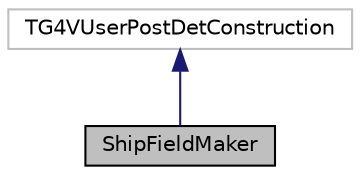 digraph "ShipFieldMaker"
{
 // LATEX_PDF_SIZE
  edge [fontname="Helvetica",fontsize="10",labelfontname="Helvetica",labelfontsize="10"];
  node [fontname="Helvetica",fontsize="10",shape=record];
  Node1 [label="ShipFieldMaker",height=0.2,width=0.4,color="black", fillcolor="grey75", style="filled", fontcolor="black",tooltip="Creates various magnetic fields and assigns them to geometry regions."];
  Node2 -> Node1 [dir="back",color="midnightblue",fontsize="10",style="solid",fontname="Helvetica"];
  Node2 [label="TG4VUserPostDetConstruction",height=0.2,width=0.4,color="grey75", fillcolor="white", style="filled",tooltip=" "];
}
